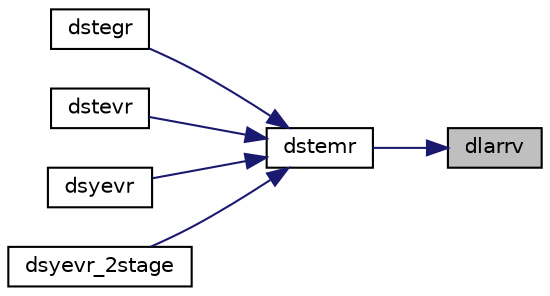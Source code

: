 digraph "dlarrv"
{
 // LATEX_PDF_SIZE
  edge [fontname="Helvetica",fontsize="10",labelfontname="Helvetica",labelfontsize="10"];
  node [fontname="Helvetica",fontsize="10",shape=record];
  rankdir="RL";
  Node1 [label="dlarrv",height=0.2,width=0.4,color="black", fillcolor="grey75", style="filled", fontcolor="black",tooltip="DLARRV computes the eigenvectors of the tridiagonal matrix T = L D LT given L, D and the eigenvalues ..."];
  Node1 -> Node2 [dir="back",color="midnightblue",fontsize="10",style="solid",fontname="Helvetica"];
  Node2 [label="dstemr",height=0.2,width=0.4,color="black", fillcolor="white", style="filled",URL="$dstemr_8f.html#a14daa3ac4e7b5d3712244f54ce40cc92",tooltip="DSTEMR"];
  Node2 -> Node3 [dir="back",color="midnightblue",fontsize="10",style="solid",fontname="Helvetica"];
  Node3 [label="dstegr",height=0.2,width=0.4,color="black", fillcolor="white", style="filled",URL="$dstegr_8f.html#ac5fa1f1c4eeb2f78df2ea644641392f6",tooltip="DSTEGR"];
  Node2 -> Node4 [dir="back",color="midnightblue",fontsize="10",style="solid",fontname="Helvetica"];
  Node4 [label="dstevr",height=0.2,width=0.4,color="black", fillcolor="white", style="filled",URL="$dstevr_8f.html#a323734560b8bd052fbc474dc2f0b5605",tooltip="DSTEVR computes the eigenvalues and, optionally, the left and/or right eigenvectors for OTHER matrice..."];
  Node2 -> Node5 [dir="back",color="midnightblue",fontsize="10",style="solid",fontname="Helvetica"];
  Node5 [label="dsyevr",height=0.2,width=0.4,color="black", fillcolor="white", style="filled",URL="$dsyevr_8f.html#aeed8a131adf56eaa2a9e5b1e0cce5718",tooltip="DSYEVR computes the eigenvalues and, optionally, the left and/or right eigenvectors for SY matrices"];
  Node2 -> Node6 [dir="back",color="midnightblue",fontsize="10",style="solid",fontname="Helvetica"];
  Node6 [label="dsyevr_2stage",height=0.2,width=0.4,color="black", fillcolor="white", style="filled",URL="$dsyevr__2stage_8f.html#ad00fd7c0f376019d33e5a194e6b92262",tooltip="DSYEVR_2STAGE computes the eigenvalues and, optionally, the left and/or right eigenvectors for SY mat..."];
}
